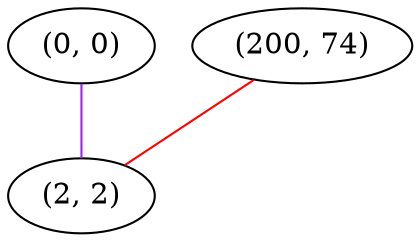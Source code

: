 graph "" {
"(0, 0)";
"(200, 74)";
"(2, 2)";
"(0, 0)" -- "(2, 2)"  [color=purple, key=0, weight=4];
"(200, 74)" -- "(2, 2)"  [color=red, key=0, weight=1];
}
